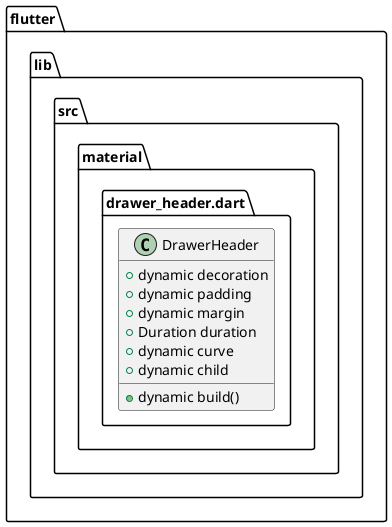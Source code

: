 @startuml
set namespaceSeparator ::

class "flutter::lib::src::material::drawer_header.dart::DrawerHeader" {
  +dynamic decoration
  +dynamic padding
  +dynamic margin
  +Duration duration
  +dynamic curve
  +dynamic child
  +dynamic build()
}


@enduml